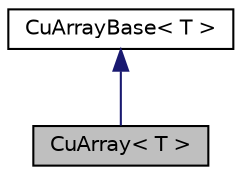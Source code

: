 digraph "CuArray&lt; T &gt;"
{
  edge [fontname="Helvetica",fontsize="10",labelfontname="Helvetica",labelfontsize="10"];
  node [fontname="Helvetica",fontsize="10",shape=record];
  Node0 [label="CuArray\< T \>",height=0.2,width=0.4,color="black", fillcolor="grey75", style="filled", fontcolor="black"];
  Node1 -> Node0 [dir="back",color="midnightblue",fontsize="10",style="solid",fontname="Helvetica"];
  Node1 [label="CuArrayBase\< T \>",height=0.2,width=0.4,color="black", fillcolor="white", style="filled",URL="$classkaldi_1_1CuArrayBase.html",tooltip="Class CuArrayBase, CuSubArray and CuArray are analogues of classes CuVectorBase, CuSubVector and CuVe..."];
}
